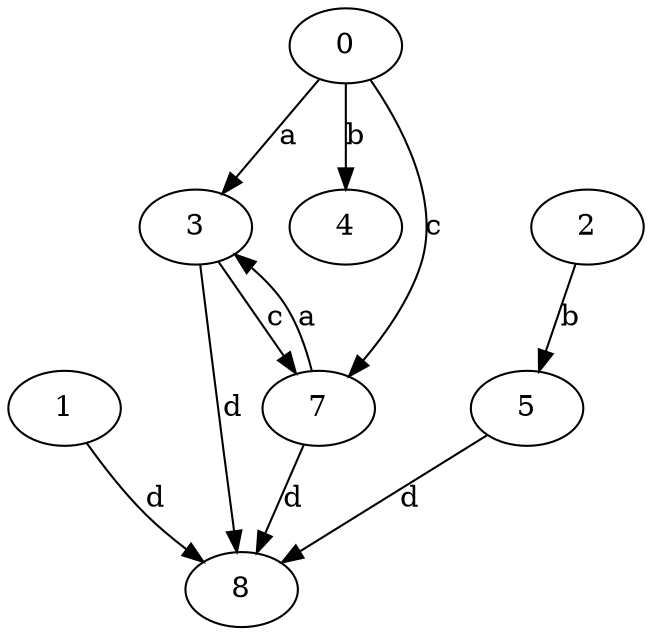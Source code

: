 strict digraph  {
1;
2;
3;
4;
5;
0;
7;
8;
1 -> 8  [label=d];
2 -> 5  [label=b];
3 -> 7  [label=c];
3 -> 8  [label=d];
5 -> 8  [label=d];
0 -> 3  [label=a];
0 -> 4  [label=b];
0 -> 7  [label=c];
7 -> 3  [label=a];
7 -> 8  [label=d];
}
